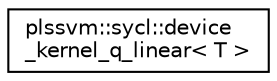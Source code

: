 digraph "Graphical Class Hierarchy"
{
 // LATEX_PDF_SIZE
  edge [fontname="Helvetica",fontsize="10",labelfontname="Helvetica",labelfontsize="10"];
  node [fontname="Helvetica",fontsize="10",shape=record];
  rankdir="LR";
  Node0 [label="plssvm::sycl::device\l_kernel_q_linear\< T \>",height=0.2,width=0.4,color="black", fillcolor="white", style="filled",URL="$classplssvm_1_1sycl_1_1device__kernel__q__linear.html",tooltip="Functor to calculate the q vector using the linear C-SVM kernel."];
}
